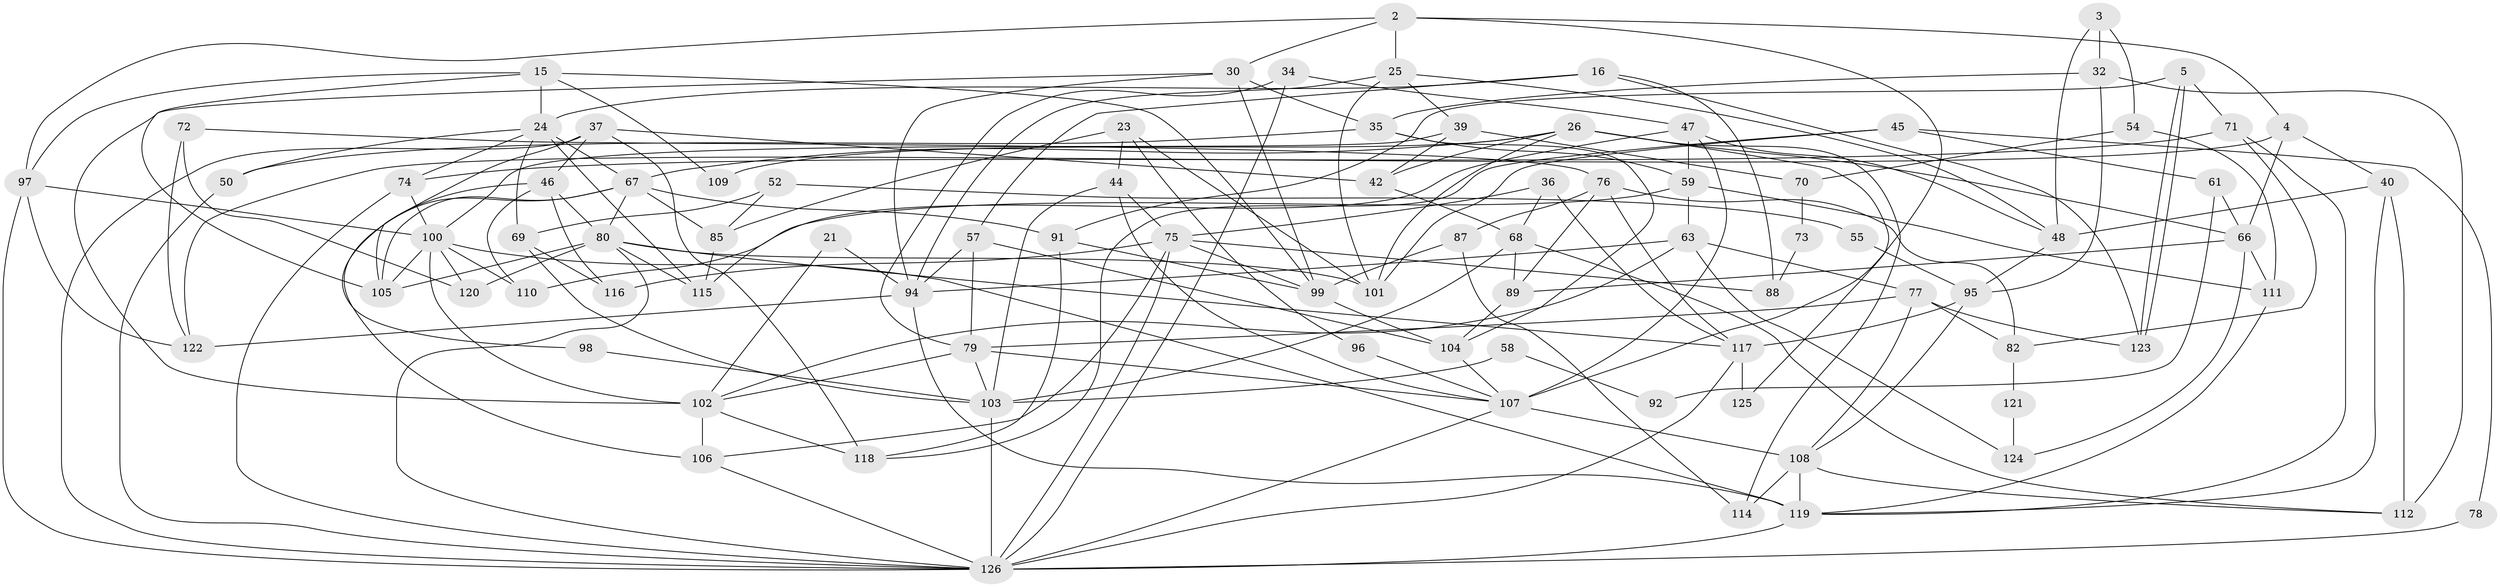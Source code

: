 // original degree distribution, {3: 0.2857142857142857, 5: 0.19047619047619047, 4: 0.30158730158730157, 6: 0.06349206349206349, 7: 0.047619047619047616, 2: 0.10317460317460317, 8: 0.007936507936507936}
// Generated by graph-tools (version 1.1) at 2025/52/03/04/25 21:52:21]
// undirected, 88 vertices, 194 edges
graph export_dot {
graph [start="1"]
  node [color=gray90,style=filled];
  2;
  3;
  4;
  5;
  15;
  16;
  21;
  23;
  24 [super="+9"];
  25;
  26 [super="+17"];
  30 [super="+1"];
  32;
  34;
  35;
  36;
  37;
  39;
  40;
  42;
  44;
  45;
  46;
  47 [super="+38"];
  48;
  50;
  52;
  54;
  55;
  57;
  58;
  59;
  61;
  63 [super="+31"];
  66 [super="+60"];
  67 [super="+8+18"];
  68;
  69;
  70;
  71 [super="+28"];
  72 [super="+29"];
  73;
  74;
  75;
  76 [super="+13"];
  77;
  78;
  79;
  80 [super="+43+53"];
  82;
  85;
  87;
  88 [super="+49"];
  89;
  91;
  92;
  94 [super="+14+64"];
  95 [super="+83"];
  96;
  97 [super="+10"];
  98;
  99 [super="+22"];
  100 [super="+84"];
  101 [super="+33"];
  102 [super="+56"];
  103 [super="+90+93"];
  104;
  105 [super="+6"];
  106 [super="+51"];
  107 [super="+7"];
  108;
  109;
  110;
  111;
  112 [super="+81"];
  114;
  115;
  116;
  117;
  118;
  119 [super="+113"];
  120;
  121;
  122 [super="+86"];
  123;
  124;
  125;
  126 [super="+12+65+41+62"];
  2 -- 25;
  2 -- 4;
  2 -- 97;
  2 -- 107;
  2 -- 30;
  3 -- 48;
  3 -- 32;
  3 -- 54;
  4 -- 40;
  4 -- 122 [weight=2];
  4 -- 66;
  5 -- 123;
  5 -- 123;
  5 -- 91;
  5 -- 71 [weight=2];
  15 -- 97;
  15 -- 24;
  15 -- 105;
  15 -- 109;
  15 -- 99;
  16 -- 123;
  16 -- 24;
  16 -- 57;
  16 -- 88;
  21 -- 102;
  21 -- 94;
  23 -- 44;
  23 -- 85;
  23 -- 96;
  23 -- 101;
  24 -- 115;
  24 -- 50;
  24 -- 69;
  24 -- 74;
  24 -- 67 [weight=2];
  25 -- 39;
  25 -- 48;
  25 -- 101;
  25 -- 94;
  26 -- 66 [weight=2];
  26 -- 114;
  26 -- 125;
  26 -- 42;
  26 -- 109;
  26 -- 67;
  26 -- 101;
  30 -- 35;
  30 -- 102;
  30 -- 94;
  30 -- 99;
  32 -- 35;
  32 -- 112 [weight=2];
  32 -- 95;
  34 -- 79;
  34 -- 47;
  34 -- 126;
  35 -- 104;
  35 -- 50;
  35 -- 59;
  36 -- 117;
  36 -- 75;
  36 -- 68;
  37 -- 105;
  37 -- 46;
  37 -- 42;
  37 -- 118;
  37 -- 126;
  39 -- 42;
  39 -- 70;
  39 -- 100;
  40 -- 112;
  40 -- 48;
  40 -- 119;
  42 -- 68;
  44 -- 75;
  44 -- 107;
  44 -- 103;
  45 -- 118;
  45 -- 101;
  45 -- 61;
  45 -- 78;
  46 -- 110;
  46 -- 80 [weight=2];
  46 -- 98;
  46 -- 116;
  47 -- 115;
  47 -- 107 [weight=2];
  47 -- 48;
  47 -- 59;
  48 -- 95;
  50 -- 126;
  52 -- 85;
  52 -- 69;
  52 -- 55;
  54 -- 111;
  54 -- 70;
  55 -- 95;
  57 -- 79;
  57 -- 94;
  57 -- 104;
  58 -- 92;
  58 -- 103 [weight=2];
  59 -- 111;
  59 -- 63;
  59 -- 110;
  61 -- 92;
  61 -- 66;
  63 -- 102;
  63 -- 124;
  63 -- 77;
  63 -- 94 [weight=2];
  66 -- 89;
  66 -- 111;
  66 -- 124;
  67 -- 85;
  67 -- 105;
  67 -- 106 [weight=2];
  67 -- 91;
  67 -- 80;
  68 -- 89;
  68 -- 103;
  68 -- 112;
  69 -- 116;
  69 -- 103 [weight=2];
  70 -- 73;
  71 -- 74;
  71 -- 82;
  71 -- 119;
  72 -- 120;
  72 -- 122;
  72 -- 76;
  73 -- 88;
  74 -- 100;
  74 -- 126;
  75 -- 88 [weight=2];
  75 -- 99;
  75 -- 106;
  75 -- 116;
  75 -- 126;
  76 -- 117;
  76 -- 87;
  76 -- 89;
  76 -- 82;
  77 -- 108;
  77 -- 79;
  77 -- 82;
  77 -- 123;
  78 -- 126;
  79 -- 102;
  79 -- 107;
  79 -- 103;
  80 -- 117;
  80 -- 115;
  80 -- 105;
  80 -- 126 [weight=2];
  80 -- 120;
  80 -- 101;
  82 -- 121;
  85 -- 115;
  87 -- 114;
  87 -- 99;
  89 -- 104;
  91 -- 118;
  91 -- 99;
  94 -- 122;
  94 -- 119;
  95 -- 117 [weight=2];
  95 -- 108;
  96 -- 107;
  97 -- 122;
  97 -- 126;
  97 -- 100;
  98 -- 103;
  99 -- 104;
  100 -- 119 [weight=2];
  100 -- 102 [weight=2];
  100 -- 105;
  100 -- 110;
  100 -- 120;
  102 -- 106;
  102 -- 118;
  103 -- 126 [weight=3];
  104 -- 107;
  106 -- 126;
  107 -- 108 [weight=2];
  107 -- 126;
  108 -- 114;
  108 -- 119;
  108 -- 112;
  111 -- 119;
  117 -- 125;
  117 -- 126;
  119 -- 126 [weight=2];
  121 -- 124;
}
